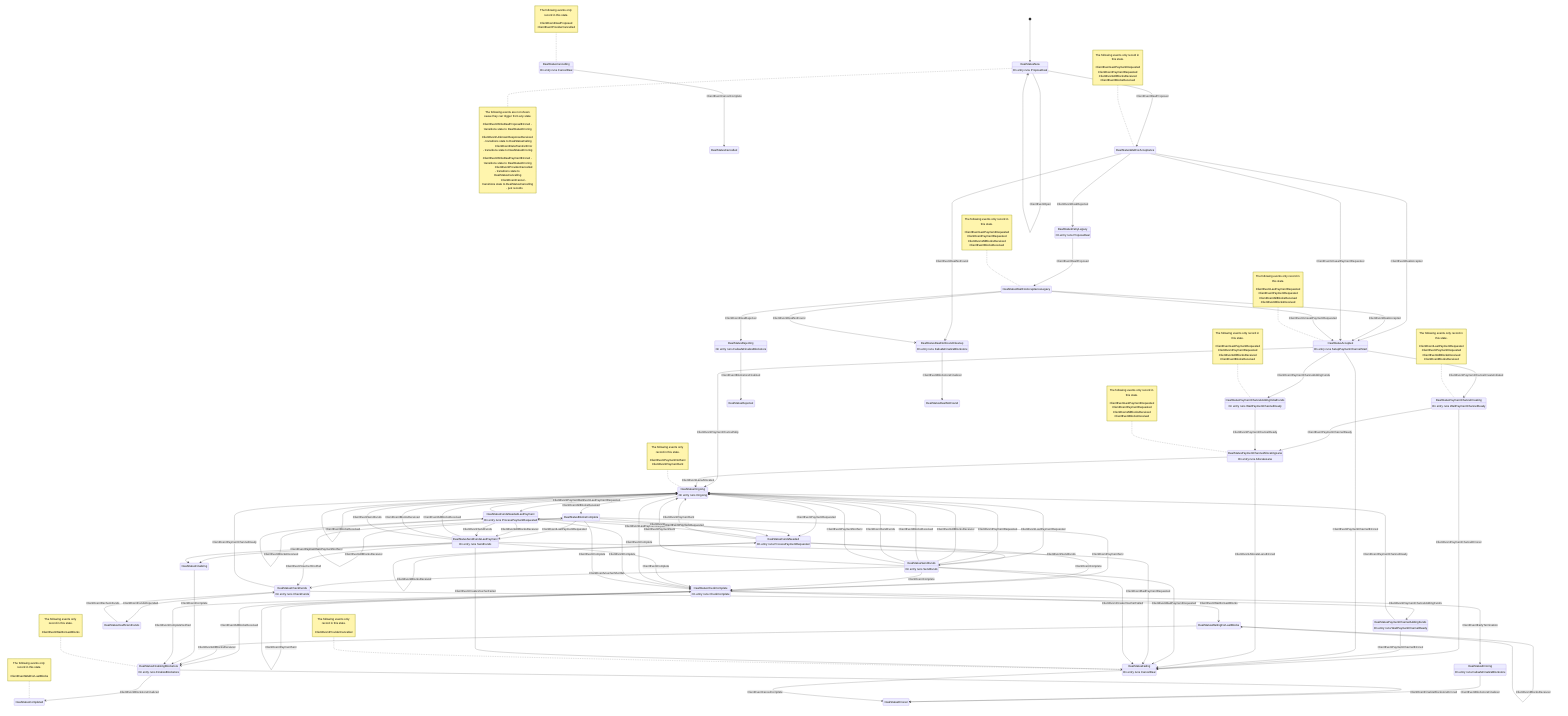 stateDiagram-v2
	state "DealStatusNew" as DealStatusNew
	state "DealStatusWaitForAcceptance" as DealStatusWaitForAcceptance
	state "DealStatusPaymentChannelCreating" as DealStatusPaymentChannelCreating
	state "DealStatusPaymentChannelAddingFunds" as DealStatusPaymentChannelAddingFunds
	state "DealStatusAccepted" as DealStatusAccepted
	state "DealStatusFailing" as DealStatusFailing
	state "DealStatusRejected" as DealStatusRejected
	state "DealStatusFundsNeeded" as DealStatusFundsNeeded
	state "DealStatusSendFunds" as DealStatusSendFunds
	state "DealStatusSendFundsLastPayment" as DealStatusSendFundsLastPayment
	state "DealStatusOngoing" as DealStatusOngoing
	state "DealStatusFundsNeededLastPayment" as DealStatusFundsNeededLastPayment
	state "DealStatusCompleted" as DealStatusCompleted
	state "DealStatusDealNotFound" as DealStatusDealNotFound
	state "DealStatusErrored" as DealStatusErrored
	state "DealStatusBlocksComplete" as DealStatusBlocksComplete
	state "DealStatusFinalizing" as DealStatusFinalizing
	state "DealStatusCheckComplete" as DealStatusCheckComplete
	state "DealStatusCheckFunds" as DealStatusCheckFunds
	state "DealStatusInsufficientFunds" as DealStatusInsufficientFunds
	state "DealStatusPaymentChannelAllocatingLane" as DealStatusPaymentChannelAllocatingLane
	state "DealStatusCancelling" as DealStatusCancelling
	state "DealStatusCancelled" as DealStatusCancelled
	state "DealStatusRetryLegacy" as DealStatusRetryLegacy
	state "DealStatusWaitForAcceptanceLegacy" as DealStatusWaitForAcceptanceLegacy
	state "DealStatusWaitingForLastBlocks" as DealStatusWaitingForLastBlocks
	state "DealStatusPaymentChannelAddingInitialFunds" as DealStatusPaymentChannelAddingInitialFunds
	state "DealStatusErroring" as DealStatusErroring
	state "DealStatusRejecting" as DealStatusRejecting
	state "DealStatusDealNotFoundCleanup" as DealStatusDealNotFoundCleanup
	state "DealStatusFinalizingBlockstore" as DealStatusFinalizingBlockstore
	DealStatusNew : On entry runs ProposeDeal
	DealStatusPaymentChannelCreating : On entry runs WaitPaymentChannelReady
	DealStatusPaymentChannelAddingFunds : On entry runs WaitPaymentChannelReady
	DealStatusAccepted : On entry runs SetupPaymentChannelStart
	DealStatusFailing : On entry runs CancelDeal
	DealStatusFundsNeeded : On entry runs ProcessPaymentRequested
	DealStatusSendFunds : On entry runs SendFunds
	DealStatusSendFundsLastPayment : On entry runs SendFunds
	DealStatusOngoing : On entry runs Ongoing
	DealStatusFundsNeededLastPayment : On entry runs ProcessPaymentRequested
	DealStatusCheckComplete : On entry runs CheckComplete
	DealStatusCheckFunds : On entry runs CheckFunds
	DealStatusPaymentChannelAllocatingLane : On entry runs AllocateLane
	DealStatusCancelling : On entry runs CancelDeal
	DealStatusRetryLegacy : On entry runs ProposeDeal
	DealStatusPaymentChannelAddingInitialFunds : On entry runs WaitPaymentChannelReady
	DealStatusErroring : On entry runs FailsafeFinalizeBlockstore
	DealStatusRejecting : On entry runs FailsafeFinalizeBlockstore
	DealStatusDealNotFoundCleanup : On entry runs FailsafeFinalizeBlockstore
	DealStatusFinalizingBlockstore : On entry runs FinalizeBlockstore
	[*] --> DealStatusNew
	note right of DealStatusNew
		The following events are not shown cause they can trigger from any state.

		ClientEventWriteDealProposalErrored - transitions state to DealStatusErroring
		ClientEventUnknownResponseReceived - transitions state to DealStatusFailing
		ClientEventDataTransferError - transitions state to DealStatusErroring
		ClientEventWriteDealPaymentErrored - transitions state to DealStatusErroring
		ClientEventProviderCancelled - transitions state to DealStatusCancelling
		ClientEventCancel - transitions state to DealStatusCancelling
		<invalid reflect.Value> - just records
	end note
	DealStatusNew --> DealStatusNew : ClientEventOpen
	DealStatusNew --> DealStatusWaitForAcceptance : ClientEventDealProposed
	DealStatusRetryLegacy --> DealStatusWaitForAcceptanceLegacy : ClientEventDealProposed
	DealStatusWaitForAcceptance --> DealStatusRetryLegacy : ClientEventDealRejected
	DealStatusWaitForAcceptanceLegacy --> DealStatusRejecting : ClientEventDealRejected
	DealStatusWaitForAcceptance --> DealStatusDealNotFoundCleanup : ClientEventDealNotFound
	DealStatusWaitForAcceptanceLegacy --> DealStatusDealNotFoundCleanup : ClientEventDealNotFound
	DealStatusWaitForAcceptance --> DealStatusAccepted : ClientEventDealAccepted
	DealStatusWaitForAcceptanceLegacy --> DealStatusAccepted : ClientEventDealAccepted
	DealStatusPaymentChannelCreating --> DealStatusFailing : ClientEventPaymentChannelErrored
	DealStatusPaymentChannelAddingFunds --> DealStatusFailing : ClientEventPaymentChannelErrored
	DealStatusAccepted --> DealStatusFailing : ClientEventPaymentChannelErrored
	DealStatusAccepted --> DealStatusOngoing : ClientEventPaymentChannelSkip
	DealStatusAccepted --> DealStatusPaymentChannelCreating : ClientEventPaymentChannelCreateInitiated
	DealStatusAccepted --> DealStatusPaymentChannelAddingInitialFunds : ClientEventPaymentChannelAddingFunds
	DealStatusCheckFunds --> DealStatusPaymentChannelAddingFunds : ClientEventPaymentChannelAddingFunds
	DealStatusPaymentChannelCreating --> DealStatusPaymentChannelAllocatingLane : ClientEventPaymentChannelReady
	DealStatusPaymentChannelAddingFunds --> DealStatusOngoing : ClientEventPaymentChannelReady
	DealStatusCheckFunds --> DealStatusOngoing : ClientEventPaymentChannelReady
	DealStatusPaymentChannelAddingInitialFunds --> DealStatusPaymentChannelAllocatingLane : ClientEventPaymentChannelReady
	DealStatusPaymentChannelAllocatingLane --> DealStatusFailing : ClientEventAllocateLaneErrored
	DealStatusPaymentChannelAllocatingLane --> DealStatusOngoing : ClientEventLaneAllocated
	DealStatusFundsNeeded --> DealStatusFundsNeededLastPayment : ClientEventLastPaymentRequested
	DealStatusSendFunds --> DealStatusOngoing : ClientEventLastPaymentRequested
	DealStatusOngoing --> DealStatusFundsNeededLastPayment : ClientEventLastPaymentRequested
	DealStatusFundsNeededLastPayment --> DealStatusFundsNeededLastPayment : ClientEventLastPaymentRequested
	DealStatusBlocksComplete --> DealStatusSendFundsLastPayment : ClientEventLastPaymentRequested
	DealStatusCheckComplete --> DealStatusCheckComplete : ClientEventLastPaymentRequested
	DealStatusFundsNeeded --> DealStatusFundsNeeded : ClientEventPaymentRequested
	DealStatusSendFunds --> DealStatusOngoing : ClientEventPaymentRequested
	DealStatusOngoing --> DealStatusFundsNeeded : ClientEventPaymentRequested
	DealStatusFundsNeededLastPayment --> DealStatusFundsNeeded : ClientEventPaymentRequested
	DealStatusBlocksComplete --> DealStatusFundsNeeded : ClientEventPaymentRequested
	DealStatusCheckComplete --> DealStatusCheckComplete : ClientEventPaymentRequested
	DealStatusWaitForAcceptance --> DealStatusAccepted : ClientEventUnsealPaymentRequested
	DealStatusWaitForAcceptanceLegacy --> DealStatusAccepted : ClientEventUnsealPaymentRequested
	DealStatusFundsNeeded --> DealStatusFundsNeeded : ClientEventAllBlocksReceived
	DealStatusSendFunds --> DealStatusOngoing : ClientEventAllBlocksReceived
	DealStatusSendFundsLastPayment --> DealStatusOngoing : ClientEventAllBlocksReceived
	DealStatusOngoing --> DealStatusBlocksComplete : ClientEventAllBlocksReceived
	DealStatusFundsNeededLastPayment --> DealStatusSendFundsLastPayment : ClientEventAllBlocksReceived
	DealStatusBlocksComplete --> DealStatusBlocksComplete : ClientEventAllBlocksReceived
	DealStatusCheckComplete --> DealStatusFinalizingBlockstore : ClientEventAllBlocksReceived
	DealStatusWaitingForLastBlocks --> DealStatusFinalizingBlockstore : ClientEventAllBlocksReceived
	DealStatusFundsNeeded --> DealStatusFundsNeeded : ClientEventBlocksReceived
	DealStatusSendFunds --> DealStatusOngoing : ClientEventBlocksReceived
	DealStatusSendFundsLastPayment --> DealStatusOngoing : ClientEventBlocksReceived
	DealStatusOngoing --> DealStatusOngoing : ClientEventBlocksReceived
	DealStatusFundsNeededLastPayment --> DealStatusFundsNeededLastPayment : ClientEventBlocksReceived
	DealStatusCheckComplete --> DealStatusCheckComplete : ClientEventBlocksReceived
	DealStatusWaitingForLastBlocks --> DealStatusWaitingForLastBlocks : ClientEventBlocksReceived
	DealStatusFundsNeeded --> DealStatusSendFunds : ClientEventSendFunds
	DealStatusSendFunds --> DealStatusOngoing : ClientEventSendFunds
	DealStatusSendFundsLastPayment --> DealStatusOngoing : ClientEventSendFunds
	DealStatusFundsNeededLastPayment --> DealStatusSendFundsLastPayment : ClientEventSendFunds
	DealStatusCheckFunds --> DealStatusInsufficientFunds : ClientEventFundsExpended
	DealStatusSendFunds --> DealStatusFailing : ClientEventBadPaymentRequested
	DealStatusSendFundsLastPayment --> DealStatusFailing : ClientEventBadPaymentRequested
	DealStatusSendFunds --> DealStatusFailing : ClientEventCreateVoucherFailed
	DealStatusSendFundsLastPayment --> DealStatusFailing : ClientEventCreateVoucherFailed
	DealStatusSendFunds --> DealStatusCheckFunds : ClientEventVoucherShortfall
	DealStatusSendFundsLastPayment --> DealStatusCheckFunds : ClientEventVoucherShortfall
	DealStatusSendFunds --> DealStatusOngoing : ClientEventPaymentNotSent
	DealStatusSendFundsLastPayment --> DealStatusFinalizing : ClientEventPaymentNotSent
	DealStatusFundsNeeded --> DealStatusOngoing : ClientEventPaymentSent
	DealStatusSendFunds --> DealStatusOngoing : ClientEventPaymentSent
	DealStatusSendFundsLastPayment --> DealStatusFinalizing : ClientEventPaymentSent
	DealStatusFundsNeededLastPayment --> DealStatusOngoing : ClientEventPaymentSent
	DealStatusBlocksComplete --> DealStatusCheckComplete : ClientEventPaymentSent
	DealStatusCheckComplete --> DealStatusCheckComplete : ClientEventPaymentSent
	DealStatusFundsNeeded --> DealStatusCheckComplete : ClientEventComplete
	DealStatusSendFunds --> DealStatusCheckComplete : ClientEventComplete
	DealStatusSendFundsLastPayment --> DealStatusCheckComplete : ClientEventComplete
	DealStatusOngoing --> DealStatusCheckComplete : ClientEventComplete
	DealStatusFundsNeededLastPayment --> DealStatusCheckComplete : ClientEventComplete
	DealStatusBlocksComplete --> DealStatusCheckComplete : ClientEventComplete
	DealStatusFinalizing --> DealStatusFinalizingBlockstore : ClientEventComplete
	DealStatusCheckComplete --> DealStatusFinalizingBlockstore : ClientEventCompleteVerified
	DealStatusCheckComplete --> DealStatusErroring : ClientEventEarlyTermination
	DealStatusCheckComplete --> DealStatusWaitingForLastBlocks : ClientEventWaitForLastBlocks
	DealStatusErroring --> DealStatusErrored : ClientEventBlockstoreFinalized
	DealStatusRejecting --> DealStatusRejected : ClientEventBlockstoreFinalized
	DealStatusDealNotFoundCleanup --> DealStatusDealNotFound : ClientEventBlockstoreFinalized
	DealStatusFinalizingBlockstore --> DealStatusCompleted : ClientEventBlockstoreFinalized
	DealStatusFinalizingBlockstore --> DealStatusErrored : ClientEventFinalizeBlockstoreErrored
	DealStatusFailing --> DealStatusErrored : ClientEventCancelComplete
	DealStatusCancelling --> DealStatusCancelled : ClientEventCancelComplete
	DealStatusInsufficientFunds --> DealStatusCheckFunds : ClientEventRecheckFunds

	note left of DealStatusWaitForAcceptance : The following events only record in this state.<br><br>ClientEventLastPaymentRequested<br>ClientEventPaymentRequested<br>ClientEventAllBlocksReceived<br>ClientEventBlocksReceived


	note left of DealStatusPaymentChannelCreating : The following events only record in this state.<br><br>ClientEventLastPaymentRequested<br>ClientEventPaymentRequested<br>ClientEventAllBlocksReceived<br>ClientEventBlocksReceived


	note left of DealStatusAccepted : The following events only record in this state.<br><br>ClientEventLastPaymentRequested<br>ClientEventPaymentRequested<br>ClientEventAllBlocksReceived<br>ClientEventBlocksReceived


	note left of DealStatusFailing : The following events only record in this state.<br><br>ClientEventProviderCancelled


	note left of DealStatusOngoing : The following events only record in this state.<br><br>ClientEventPaymentNotSent<br>ClientEventPaymentSent


	note left of DealStatusCompleted : The following events only record in this state.<br><br>ClientEventWaitForLastBlocks


	note left of DealStatusPaymentChannelAllocatingLane : The following events only record in this state.<br><br>ClientEventLastPaymentRequested<br>ClientEventPaymentRequested<br>ClientEventAllBlocksReceived<br>ClientEventBlocksReceived


	note left of DealStatusCancelling : The following events only record in this state.<br><br>ClientEventDealProposed<br>ClientEventProviderCancelled


	note left of DealStatusWaitForAcceptanceLegacy : The following events only record in this state.<br><br>ClientEventLastPaymentRequested<br>ClientEventPaymentRequested<br>ClientEventAllBlocksReceived<br>ClientEventBlocksReceived


	note left of DealStatusPaymentChannelAddingInitialFunds : The following events only record in this state.<br><br>ClientEventLastPaymentRequested<br>ClientEventPaymentRequested<br>ClientEventAllBlocksReceived<br>ClientEventBlocksReceived


	note left of DealStatusFinalizingBlockstore : The following events only record in this state.<br><br>ClientEventWaitForLastBlocks